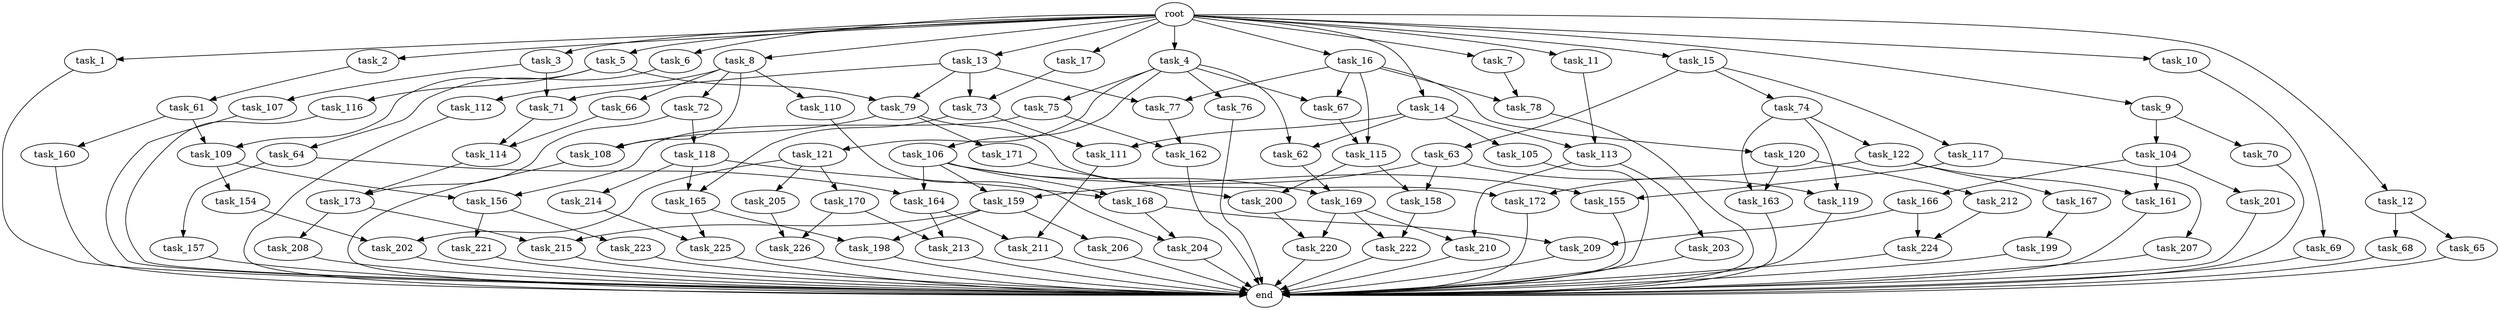 digraph G {
  root [size="0.000000"];
  task_1 [size="2.048000"];
  task_2 [size="2.048000"];
  task_3 [size="2.048000"];
  task_4 [size="2.048000"];
  task_5 [size="2.048000"];
  task_6 [size="2.048000"];
  task_7 [size="2.048000"];
  task_8 [size="2.048000"];
  task_9 [size="2.048000"];
  task_10 [size="2.048000"];
  task_11 [size="2.048000"];
  task_12 [size="2.048000"];
  task_13 [size="2.048000"];
  task_14 [size="2.048000"];
  task_15 [size="2.048000"];
  task_16 [size="2.048000"];
  task_17 [size="2.048000"];
  task_61 [size="274877906.944000"];
  task_62 [size="996432412.672000"];
  task_63 [size="618475290.624000"];
  task_64 [size="618475290.624000"];
  task_65 [size="618475290.624000"];
  task_66 [size="154618822.656000"];
  task_67 [size="223338299.392000"];
  task_68 [size="618475290.624000"];
  task_69 [size="154618822.656000"];
  task_70 [size="154618822.656000"];
  task_71 [size="2233382993.920000"];
  task_72 [size="154618822.656000"];
  task_73 [size="1116691496.960000"];
  task_74 [size="618475290.624000"];
  task_75 [size="154618822.656000"];
  task_76 [size="154618822.656000"];
  task_77 [size="910533066.752000"];
  task_78 [size="137438953.472000"];
  task_79 [size="996432412.672000"];
  task_104 [size="154618822.656000"];
  task_105 [size="841813590.016000"];
  task_106 [size="154618822.656000"];
  task_107 [size="1391569403.904000"];
  task_108 [size="1872605741.056000"];
  task_109 [size="1872605741.056000"];
  task_110 [size="154618822.656000"];
  task_111 [size="1460288880.640000"];
  task_112 [size="154618822.656000"];
  task_113 [size="2559800508.416000"];
  task_114 [size="1254130450.432000"];
  task_115 [size="223338299.392000"];
  task_116 [size="154618822.656000"];
  task_117 [size="618475290.624000"];
  task_118 [size="1391569403.904000"];
  task_119 [size="910533066.752000"];
  task_120 [size="68719476.736000"];
  task_121 [size="154618822.656000"];
  task_122 [size="68719476.736000"];
  task_154 [size="68719476.736000"];
  task_155 [size="1047972020.224000"];
  task_156 [size="687194767.360000"];
  task_157 [size="154618822.656000"];
  task_158 [size="1116691496.960000"];
  task_159 [size="1460288880.640000"];
  task_160 [size="1717986918.400000"];
  task_161 [size="1992864825.344000"];
  task_162 [size="893353197.568000"];
  task_163 [size="137438953.472000"];
  task_164 [size="773094113.280000"];
  task_165 [size="1047972020.224000"];
  task_166 [size="274877906.944000"];
  task_167 [size="1717986918.400000"];
  task_168 [size="1047972020.224000"];
  task_169 [size="773094113.280000"];
  task_170 [size="429496729.600000"];
  task_171 [size="1717986918.400000"];
  task_172 [size="3435973836.800000"];
  task_173 [size="3109556322.304000"];
  task_198 [size="2233382993.920000"];
  task_199 [size="1717986918.400000"];
  task_200 [size="1374389534.720000"];
  task_201 [size="274877906.944000"];
  task_202 [size="584115552.256000"];
  task_203 [size="841813590.016000"];
  task_204 [size="2336462209.024000"];
  task_205 [size="429496729.600000"];
  task_206 [size="1391569403.904000"];
  task_207 [size="429496729.600000"];
  task_208 [size="429496729.600000"];
  task_209 [size="1786706395.136000"];
  task_210 [size="2233382993.920000"];
  task_211 [size="3435973836.800000"];
  task_212 [size="68719476.736000"];
  task_213 [size="3109556322.304000"];
  task_214 [size="429496729.600000"];
  task_215 [size="1821066133.504000"];
  task_220 [size="1666447310.848000"];
  task_221 [size="1717986918.400000"];
  task_222 [size="1666447310.848000"];
  task_223 [size="1717986918.400000"];
  task_224 [size="223338299.392000"];
  task_225 [size="2233382993.920000"];
  task_226 [size="1821066133.504000"];
  end [size="0.000000"];

  root -> task_1 [size="1.000000"];
  root -> task_2 [size="1.000000"];
  root -> task_3 [size="1.000000"];
  root -> task_4 [size="1.000000"];
  root -> task_5 [size="1.000000"];
  root -> task_6 [size="1.000000"];
  root -> task_7 [size="1.000000"];
  root -> task_8 [size="1.000000"];
  root -> task_9 [size="1.000000"];
  root -> task_10 [size="1.000000"];
  root -> task_11 [size="1.000000"];
  root -> task_12 [size="1.000000"];
  root -> task_13 [size="1.000000"];
  root -> task_14 [size="1.000000"];
  root -> task_15 [size="1.000000"];
  root -> task_16 [size="1.000000"];
  root -> task_17 [size="1.000000"];
  task_1 -> end [size="1.000000"];
  task_2 -> task_61 [size="134217728.000000"];
  task_3 -> task_71 [size="679477248.000000"];
  task_3 -> task_107 [size="679477248.000000"];
  task_4 -> task_62 [size="75497472.000000"];
  task_4 -> task_67 [size="75497472.000000"];
  task_4 -> task_75 [size="75497472.000000"];
  task_4 -> task_76 [size="75497472.000000"];
  task_4 -> task_106 [size="75497472.000000"];
  task_4 -> task_121 [size="75497472.000000"];
  task_5 -> task_79 [size="75497472.000000"];
  task_5 -> task_109 [size="75497472.000000"];
  task_5 -> task_116 [size="75497472.000000"];
  task_6 -> task_64 [size="301989888.000000"];
  task_7 -> task_78 [size="33554432.000000"];
  task_8 -> task_66 [size="75497472.000000"];
  task_8 -> task_72 [size="75497472.000000"];
  task_8 -> task_108 [size="75497472.000000"];
  task_8 -> task_110 [size="75497472.000000"];
  task_8 -> task_112 [size="75497472.000000"];
  task_9 -> task_70 [size="75497472.000000"];
  task_9 -> task_104 [size="75497472.000000"];
  task_10 -> task_69 [size="75497472.000000"];
  task_11 -> task_113 [size="838860800.000000"];
  task_12 -> task_65 [size="301989888.000000"];
  task_12 -> task_68 [size="301989888.000000"];
  task_13 -> task_71 [size="411041792.000000"];
  task_13 -> task_73 [size="411041792.000000"];
  task_13 -> task_77 [size="411041792.000000"];
  task_13 -> task_79 [size="411041792.000000"];
  task_14 -> task_62 [size="411041792.000000"];
  task_14 -> task_105 [size="411041792.000000"];
  task_14 -> task_111 [size="411041792.000000"];
  task_14 -> task_113 [size="411041792.000000"];
  task_15 -> task_63 [size="301989888.000000"];
  task_15 -> task_74 [size="301989888.000000"];
  task_15 -> task_117 [size="301989888.000000"];
  task_16 -> task_67 [size="33554432.000000"];
  task_16 -> task_77 [size="33554432.000000"];
  task_16 -> task_78 [size="33554432.000000"];
  task_16 -> task_115 [size="33554432.000000"];
  task_16 -> task_120 [size="33554432.000000"];
  task_17 -> task_73 [size="134217728.000000"];
  task_61 -> task_109 [size="838860800.000000"];
  task_61 -> task_160 [size="838860800.000000"];
  task_62 -> task_169 [size="75497472.000000"];
  task_63 -> task_119 [size="411041792.000000"];
  task_63 -> task_158 [size="411041792.000000"];
  task_63 -> task_159 [size="411041792.000000"];
  task_64 -> task_157 [size="75497472.000000"];
  task_64 -> task_164 [size="75497472.000000"];
  task_65 -> end [size="1.000000"];
  task_66 -> task_114 [size="536870912.000000"];
  task_67 -> task_115 [size="75497472.000000"];
  task_68 -> end [size="1.000000"];
  task_69 -> end [size="1.000000"];
  task_70 -> end [size="1.000000"];
  task_71 -> task_114 [size="75497472.000000"];
  task_72 -> task_118 [size="679477248.000000"];
  task_72 -> task_173 [size="679477248.000000"];
  task_73 -> task_111 [size="301989888.000000"];
  task_73 -> task_165 [size="301989888.000000"];
  task_74 -> task_119 [size="33554432.000000"];
  task_74 -> task_122 [size="33554432.000000"];
  task_74 -> task_163 [size="33554432.000000"];
  task_75 -> task_156 [size="301989888.000000"];
  task_75 -> task_162 [size="301989888.000000"];
  task_76 -> end [size="1.000000"];
  task_77 -> task_162 [size="134217728.000000"];
  task_78 -> end [size="1.000000"];
  task_79 -> task_108 [size="838860800.000000"];
  task_79 -> task_171 [size="838860800.000000"];
  task_79 -> task_172 [size="838860800.000000"];
  task_104 -> task_161 [size="134217728.000000"];
  task_104 -> task_166 [size="134217728.000000"];
  task_104 -> task_201 [size="134217728.000000"];
  task_105 -> end [size="1.000000"];
  task_106 -> task_155 [size="301989888.000000"];
  task_106 -> task_159 [size="301989888.000000"];
  task_106 -> task_164 [size="301989888.000000"];
  task_106 -> task_168 [size="301989888.000000"];
  task_106 -> task_169 [size="301989888.000000"];
  task_107 -> end [size="1.000000"];
  task_108 -> end [size="1.000000"];
  task_109 -> task_154 [size="33554432.000000"];
  task_109 -> task_156 [size="33554432.000000"];
  task_110 -> task_204 [size="301989888.000000"];
  task_111 -> task_211 [size="838860800.000000"];
  task_112 -> end [size="1.000000"];
  task_113 -> task_203 [size="411041792.000000"];
  task_113 -> task_210 [size="411041792.000000"];
  task_114 -> task_173 [size="838860800.000000"];
  task_115 -> task_158 [size="134217728.000000"];
  task_115 -> task_200 [size="134217728.000000"];
  task_116 -> end [size="1.000000"];
  task_117 -> task_155 [size="209715200.000000"];
  task_117 -> task_207 [size="209715200.000000"];
  task_118 -> task_165 [size="209715200.000000"];
  task_118 -> task_168 [size="209715200.000000"];
  task_118 -> task_214 [size="209715200.000000"];
  task_119 -> end [size="1.000000"];
  task_120 -> task_163 [size="33554432.000000"];
  task_120 -> task_212 [size="33554432.000000"];
  task_121 -> task_170 [size="209715200.000000"];
  task_121 -> task_202 [size="209715200.000000"];
  task_121 -> task_205 [size="209715200.000000"];
  task_122 -> task_161 [size="838860800.000000"];
  task_122 -> task_167 [size="838860800.000000"];
  task_122 -> task_172 [size="838860800.000000"];
  task_154 -> task_202 [size="75497472.000000"];
  task_155 -> end [size="1.000000"];
  task_156 -> task_221 [size="838860800.000000"];
  task_156 -> task_223 [size="838860800.000000"];
  task_157 -> end [size="1.000000"];
  task_158 -> task_222 [size="134217728.000000"];
  task_159 -> task_198 [size="679477248.000000"];
  task_159 -> task_206 [size="679477248.000000"];
  task_159 -> task_215 [size="679477248.000000"];
  task_160 -> end [size="1.000000"];
  task_161 -> end [size="1.000000"];
  task_162 -> end [size="1.000000"];
  task_163 -> end [size="1.000000"];
  task_164 -> task_211 [size="838860800.000000"];
  task_164 -> task_213 [size="838860800.000000"];
  task_165 -> task_198 [size="411041792.000000"];
  task_165 -> task_225 [size="411041792.000000"];
  task_166 -> task_209 [size="33554432.000000"];
  task_166 -> task_224 [size="33554432.000000"];
  task_167 -> task_199 [size="838860800.000000"];
  task_168 -> task_204 [size="838860800.000000"];
  task_168 -> task_209 [size="838860800.000000"];
  task_169 -> task_210 [size="679477248.000000"];
  task_169 -> task_220 [size="679477248.000000"];
  task_169 -> task_222 [size="679477248.000000"];
  task_170 -> task_213 [size="679477248.000000"];
  task_170 -> task_226 [size="679477248.000000"];
  task_171 -> task_200 [size="536870912.000000"];
  task_172 -> end [size="1.000000"];
  task_173 -> task_208 [size="209715200.000000"];
  task_173 -> task_215 [size="209715200.000000"];
  task_198 -> end [size="1.000000"];
  task_199 -> end [size="1.000000"];
  task_200 -> task_220 [size="134217728.000000"];
  task_201 -> end [size="1.000000"];
  task_202 -> end [size="1.000000"];
  task_203 -> end [size="1.000000"];
  task_204 -> end [size="1.000000"];
  task_205 -> task_226 [size="209715200.000000"];
  task_206 -> end [size="1.000000"];
  task_207 -> end [size="1.000000"];
  task_208 -> end [size="1.000000"];
  task_209 -> end [size="1.000000"];
  task_210 -> end [size="1.000000"];
  task_211 -> end [size="1.000000"];
  task_212 -> task_224 [size="75497472.000000"];
  task_213 -> end [size="1.000000"];
  task_214 -> task_225 [size="679477248.000000"];
  task_215 -> end [size="1.000000"];
  task_220 -> end [size="1.000000"];
  task_221 -> end [size="1.000000"];
  task_222 -> end [size="1.000000"];
  task_223 -> end [size="1.000000"];
  task_224 -> end [size="1.000000"];
  task_225 -> end [size="1.000000"];
  task_226 -> end [size="1.000000"];
}
